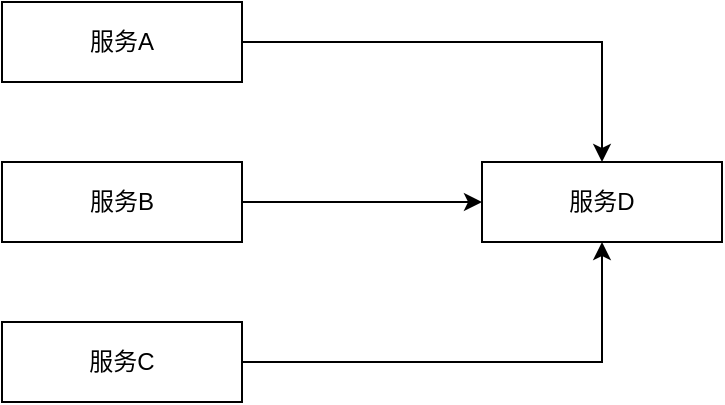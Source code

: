 <mxfile version="13.11.0" type="github">
  <diagram id="12nK50byTR9gr9GhN85a" name="Page-1">
    <mxGraphModel dx="1187" dy="595" grid="1" gridSize="10" guides="1" tooltips="1" connect="1" arrows="1" fold="1" page="1" pageScale="1" pageWidth="827" pageHeight="1169" math="0" shadow="0">
      <root>
        <mxCell id="0" />
        <mxCell id="1" parent="0" />
        <mxCell id="uRCW_eUn2eEL0gXrxuSR-5" style="edgeStyle=orthogonalEdgeStyle;rounded=0;orthogonalLoop=1;jettySize=auto;html=1;exitX=1;exitY=0.5;exitDx=0;exitDy=0;" edge="1" parent="1" source="uRCW_eUn2eEL0gXrxuSR-1" target="uRCW_eUn2eEL0gXrxuSR-4">
          <mxGeometry relative="1" as="geometry" />
        </mxCell>
        <mxCell id="uRCW_eUn2eEL0gXrxuSR-1" value="服务A" style="rounded=0;whiteSpace=wrap;html=1;" vertex="1" parent="1">
          <mxGeometry x="160" y="160" width="120" height="40" as="geometry" />
        </mxCell>
        <mxCell id="uRCW_eUn2eEL0gXrxuSR-6" style="edgeStyle=orthogonalEdgeStyle;rounded=0;orthogonalLoop=1;jettySize=auto;html=1;exitX=1;exitY=0.5;exitDx=0;exitDy=0;entryX=0;entryY=0.5;entryDx=0;entryDy=0;" edge="1" parent="1" source="uRCW_eUn2eEL0gXrxuSR-2" target="uRCW_eUn2eEL0gXrxuSR-4">
          <mxGeometry relative="1" as="geometry" />
        </mxCell>
        <mxCell id="uRCW_eUn2eEL0gXrxuSR-2" value="服务B" style="rounded=0;whiteSpace=wrap;html=1;" vertex="1" parent="1">
          <mxGeometry x="160" y="240" width="120" height="40" as="geometry" />
        </mxCell>
        <mxCell id="uRCW_eUn2eEL0gXrxuSR-7" style="edgeStyle=orthogonalEdgeStyle;rounded=0;orthogonalLoop=1;jettySize=auto;html=1;exitX=1;exitY=0.5;exitDx=0;exitDy=0;entryX=0.5;entryY=1;entryDx=0;entryDy=0;" edge="1" parent="1" source="uRCW_eUn2eEL0gXrxuSR-3" target="uRCW_eUn2eEL0gXrxuSR-4">
          <mxGeometry relative="1" as="geometry" />
        </mxCell>
        <mxCell id="uRCW_eUn2eEL0gXrxuSR-3" value="服务C" style="rounded=0;whiteSpace=wrap;html=1;" vertex="1" parent="1">
          <mxGeometry x="160" y="320" width="120" height="40" as="geometry" />
        </mxCell>
        <mxCell id="uRCW_eUn2eEL0gXrxuSR-4" value="服务D" style="rounded=0;whiteSpace=wrap;html=1;" vertex="1" parent="1">
          <mxGeometry x="400" y="240" width="120" height="40" as="geometry" />
        </mxCell>
      </root>
    </mxGraphModel>
  </diagram>
</mxfile>
